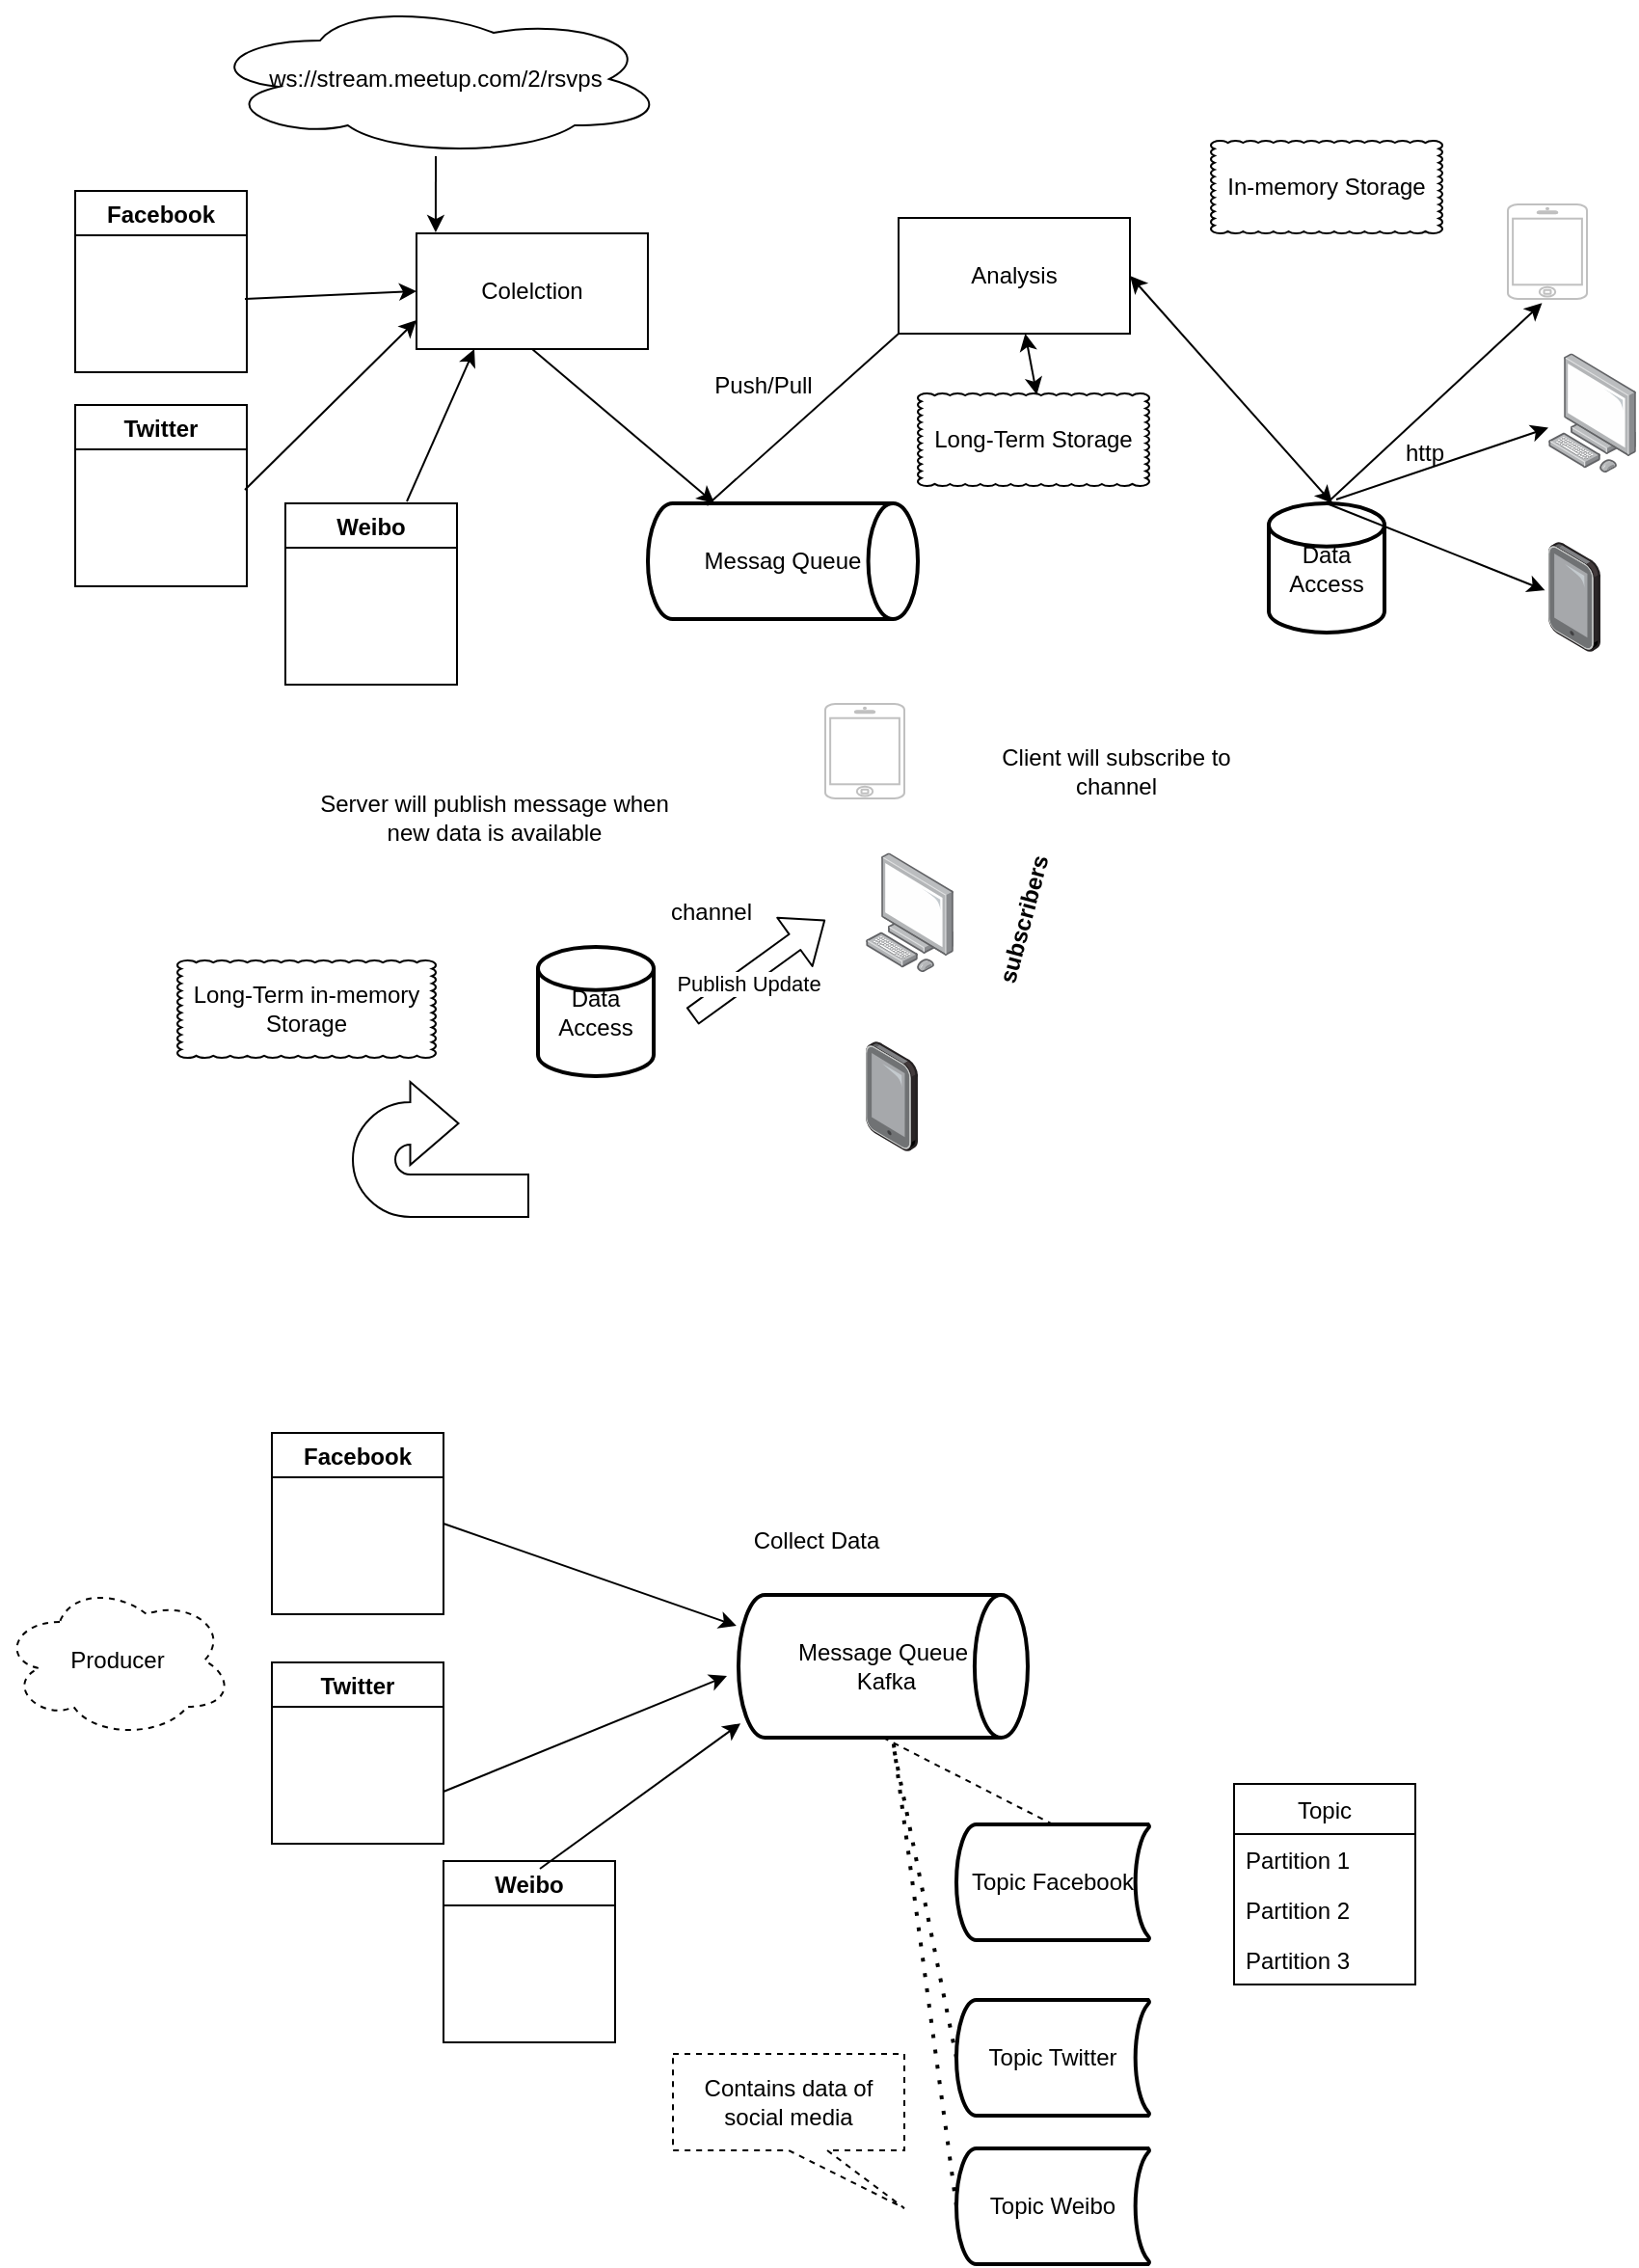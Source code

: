 <mxfile version="13.6.0" type="github">
  <diagram id="zB4D0Zn1a5sWIB_5QHZO" name="Page-1">
    <mxGraphModel dx="2816" dy="450" grid="1" gridSize="7" guides="1" tooltips="1" connect="1" arrows="1" fold="1" page="1" pageScale="1" pageWidth="1920" pageHeight="1200" math="0" shadow="0">
      <root>
        <mxCell id="0" />
        <mxCell id="1" parent="0" />
        <mxCell id="u7dPjCdoEQU-WYultVdr-4" style="edgeStyle=orthogonalEdgeStyle;rounded=0;orthogonalLoop=1;jettySize=auto;html=1;entryX=0.083;entryY=-0.008;entryDx=0;entryDy=0;entryPerimeter=0;" parent="1" source="u7dPjCdoEQU-WYultVdr-1" target="u7dPjCdoEQU-WYultVdr-3" edge="1">
          <mxGeometry relative="1" as="geometry" />
        </mxCell>
        <mxCell id="u7dPjCdoEQU-WYultVdr-1" value="ws://stream.meetup.com/2/rsvps" style="ellipse;shape=cloud;whiteSpace=wrap;html=1;" parent="1" vertex="1">
          <mxGeometry x="77" y="14" width="240" height="80" as="geometry" />
        </mxCell>
        <mxCell id="u7dPjCdoEQU-WYultVdr-2" value="Messag Queue&lt;br&gt;" style="strokeWidth=2;html=1;shape=mxgraph.flowchart.direct_data;whiteSpace=wrap;" parent="1" vertex="1">
          <mxGeometry x="307" y="274" width="140" height="60" as="geometry" />
        </mxCell>
        <mxCell id="u7dPjCdoEQU-WYultVdr-3" value="Colelction" style="rounded=0;whiteSpace=wrap;html=1;" parent="1" vertex="1">
          <mxGeometry x="187" y="134" width="120" height="60" as="geometry" />
        </mxCell>
        <mxCell id="u7dPjCdoEQU-WYultVdr-6" value="" style="endArrow=classic;html=1;exitX=0.5;exitY=1;exitDx=0;exitDy=0;" parent="1" source="u7dPjCdoEQU-WYultVdr-3" target="u7dPjCdoEQU-WYultVdr-2" edge="1">
          <mxGeometry width="50" height="50" relative="1" as="geometry">
            <mxPoint x="207" y="384" as="sourcePoint" />
            <mxPoint x="257" y="334" as="targetPoint" />
          </mxGeometry>
        </mxCell>
        <mxCell id="u7dPjCdoEQU-WYultVdr-7" value="Analysis" style="rounded=0;whiteSpace=wrap;html=1;" parent="1" vertex="1">
          <mxGeometry x="437" y="126" width="120" height="60" as="geometry" />
        </mxCell>
        <mxCell id="u7dPjCdoEQU-WYultVdr-81" value="Data Access" style="strokeWidth=2;html=1;shape=mxgraph.flowchart.database;whiteSpace=wrap;" parent="1" vertex="1">
          <mxGeometry x="629" y="274" width="60" height="67" as="geometry" />
        </mxCell>
        <mxCell id="u7dPjCdoEQU-WYultVdr-82" value="Long-Term Storage" style="whiteSpace=wrap;html=1;shape=mxgraph.basic.cloud_rect" parent="1" vertex="1">
          <mxGeometry x="447" y="217" width="120" height="48" as="geometry" />
        </mxCell>
        <mxCell id="u7dPjCdoEQU-WYultVdr-83" value="" style="endArrow=classic;startArrow=classic;html=1;exitX=0.514;exitY=0.015;exitDx=0;exitDy=0;exitPerimeter=0;" parent="1" source="u7dPjCdoEQU-WYultVdr-82" target="u7dPjCdoEQU-WYultVdr-7" edge="1">
          <mxGeometry width="50" height="50" relative="1" as="geometry">
            <mxPoint x="459" y="244" as="sourcePoint" />
            <mxPoint x="509" y="194" as="targetPoint" />
          </mxGeometry>
        </mxCell>
        <mxCell id="u7dPjCdoEQU-WYultVdr-84" value="In-memory Storage" style="whiteSpace=wrap;html=1;shape=mxgraph.basic.cloud_rect" parent="1" vertex="1">
          <mxGeometry x="599" y="86" width="120" height="48" as="geometry" />
        </mxCell>
        <mxCell id="u7dPjCdoEQU-WYultVdr-86" value="" style="endArrow=classic;startArrow=classic;html=1;entryX=1;entryY=0.5;entryDx=0;entryDy=0;" parent="1" target="u7dPjCdoEQU-WYultVdr-7" edge="1">
          <mxGeometry width="50" height="50" relative="1" as="geometry">
            <mxPoint x="662" y="274" as="sourcePoint" />
            <mxPoint x="712" y="224" as="targetPoint" />
          </mxGeometry>
        </mxCell>
        <mxCell id="u7dPjCdoEQU-WYultVdr-87" value="" style="endArrow=none;html=1;exitX=0.219;exitY=0.016;exitDx=0;exitDy=0;exitPerimeter=0;" parent="1" source="u7dPjCdoEQU-WYultVdr-2" edge="1">
          <mxGeometry width="50" height="50" relative="1" as="geometry">
            <mxPoint x="387" y="236" as="sourcePoint" />
            <mxPoint x="437" y="186" as="targetPoint" />
          </mxGeometry>
        </mxCell>
        <mxCell id="u7dPjCdoEQU-WYultVdr-89" value="Push/Pull" style="text;html=1;strokeColor=none;fillColor=none;align=center;verticalAlign=middle;whiteSpace=wrap;rounded=0;" parent="1" vertex="1">
          <mxGeometry x="347" y="203" width="40" height="20" as="geometry" />
        </mxCell>
        <mxCell id="u7dPjCdoEQU-WYultVdr-90" value="" style="html=1;verticalLabelPosition=bottom;labelBackgroundColor=#ffffff;verticalAlign=top;shadow=0;dashed=0;strokeWidth=1;shape=mxgraph.ios7.misc.iphone;strokeColor=#c0c0c0;" parent="1" vertex="1">
          <mxGeometry x="753" y="119" width="41" height="49" as="geometry" />
        </mxCell>
        <mxCell id="u7dPjCdoEQU-WYultVdr-91" value="" style="endArrow=classic;html=1;entryX=0.432;entryY=1.044;entryDx=0;entryDy=0;entryPerimeter=0;exitX=0.5;exitY=0;exitDx=0;exitDy=0;exitPerimeter=0;" parent="1" source="u7dPjCdoEQU-WYultVdr-81" target="u7dPjCdoEQU-WYultVdr-90" edge="1">
          <mxGeometry width="50" height="50" relative="1" as="geometry">
            <mxPoint x="669" y="266" as="sourcePoint" />
            <mxPoint x="747" y="224" as="targetPoint" />
          </mxGeometry>
        </mxCell>
        <mxCell id="u7dPjCdoEQU-WYultVdr-92" value="http" style="text;html=1;strokeColor=none;fillColor=none;align=center;verticalAlign=middle;whiteSpace=wrap;rounded=0;" parent="1" vertex="1">
          <mxGeometry x="690" y="238" width="40" height="20" as="geometry" />
        </mxCell>
        <mxCell id="u7dPjCdoEQU-WYultVdr-93" value="" style="points=[];aspect=fixed;html=1;align=center;shadow=0;dashed=0;image;image=img/lib/allied_telesis/computer_and_terminals/Personal_Computer.svg;" parent="1" vertex="1">
          <mxGeometry x="774" y="196.2" width="45.6" height="61.8" as="geometry" />
        </mxCell>
        <mxCell id="u7dPjCdoEQU-WYultVdr-98" value="" style="endArrow=classic;html=1;" parent="1" target="u7dPjCdoEQU-WYultVdr-93" edge="1">
          <mxGeometry width="50" height="50" relative="1" as="geometry">
            <mxPoint x="664" y="272" as="sourcePoint" />
            <mxPoint x="730" y="224" as="targetPoint" />
          </mxGeometry>
        </mxCell>
        <mxCell id="u7dPjCdoEQU-WYultVdr-99" value="" style="points=[];aspect=fixed;html=1;align=center;shadow=0;dashed=0;image;image=img/lib/allied_telesis/computer_and_terminals/Tablet.svg;" parent="1" vertex="1">
          <mxGeometry x="774" y="294" width="27" height="57" as="geometry" />
        </mxCell>
        <mxCell id="u7dPjCdoEQU-WYultVdr-100" value="" style="endArrow=classic;html=1;entryX=-0.066;entryY=0.44;entryDx=0;entryDy=0;entryPerimeter=0;exitX=0.5;exitY=0;exitDx=0;exitDy=0;exitPerimeter=0;" parent="1" source="u7dPjCdoEQU-WYultVdr-81" target="u7dPjCdoEQU-WYultVdr-99" edge="1">
          <mxGeometry width="50" height="50" relative="1" as="geometry">
            <mxPoint x="694" y="294" as="sourcePoint" />
            <mxPoint x="744" y="244" as="targetPoint" />
          </mxGeometry>
        </mxCell>
        <mxCell id="u7dPjCdoEQU-WYultVdr-101" value="Data Access" style="strokeWidth=2;html=1;shape=mxgraph.flowchart.database;whiteSpace=wrap;" parent="1" vertex="1">
          <mxGeometry x="250" y="504" width="60" height="67" as="geometry" />
        </mxCell>
        <mxCell id="u7dPjCdoEQU-WYultVdr-102" value="" style="html=1;verticalLabelPosition=bottom;labelBackgroundColor=#ffffff;verticalAlign=top;shadow=0;dashed=0;strokeWidth=1;shape=mxgraph.ios7.misc.iphone;strokeColor=#c0c0c0;" parent="1" vertex="1">
          <mxGeometry x="399" y="378" width="41" height="49" as="geometry" />
        </mxCell>
        <mxCell id="u7dPjCdoEQU-WYultVdr-104" value="channel" style="text;html=1;strokeColor=none;fillColor=none;align=center;verticalAlign=middle;whiteSpace=wrap;rounded=0;" parent="1" vertex="1">
          <mxGeometry x="320" y="476" width="40" height="20" as="geometry" />
        </mxCell>
        <mxCell id="u7dPjCdoEQU-WYultVdr-105" value="" style="points=[];aspect=fixed;html=1;align=center;shadow=0;dashed=0;image;image=img/lib/allied_telesis/computer_and_terminals/Personal_Computer.svg;" parent="1" vertex="1">
          <mxGeometry x="420" y="455.2" width="45.6" height="61.8" as="geometry" />
        </mxCell>
        <mxCell id="u7dPjCdoEQU-WYultVdr-107" value="" style="points=[];aspect=fixed;html=1;align=center;shadow=0;dashed=0;image;image=img/lib/allied_telesis/computer_and_terminals/Tablet.svg;" parent="1" vertex="1">
          <mxGeometry x="420" y="553" width="27" height="57" as="geometry" />
        </mxCell>
        <mxCell id="u7dPjCdoEQU-WYultVdr-109" value="subscribers" style="text;html=1;strokeColor=none;fillColor=none;align=center;verticalAlign=middle;whiteSpace=wrap;rounded=0;rotation=-75;fontStyle=1" parent="1" vertex="1">
          <mxGeometry x="465.6" y="476" width="73" height="28" as="geometry" />
        </mxCell>
        <mxCell id="u7dPjCdoEQU-WYultVdr-112" value="" style="shape=flexArrow;endArrow=classic;html=1;" parent="1" edge="1">
          <mxGeometry width="50" height="50" relative="1" as="geometry">
            <mxPoint x="330" y="540" as="sourcePoint" />
            <mxPoint x="399" y="490" as="targetPoint" />
          </mxGeometry>
        </mxCell>
        <mxCell id="u7dPjCdoEQU-WYultVdr-113" value="Publish Update" style="edgeLabel;html=1;align=center;verticalAlign=middle;resizable=0;points=[];" parent="u7dPjCdoEQU-WYultVdr-112" vertex="1" connectable="0">
          <mxGeometry x="-0.23" y="-3" relative="1" as="geometry">
            <mxPoint as="offset" />
          </mxGeometry>
        </mxCell>
        <mxCell id="u7dPjCdoEQU-WYultVdr-114" value="Long-Term in-memory Storage" style="whiteSpace=wrap;html=1;shape=mxgraph.basic.cloud_rect" parent="1" vertex="1">
          <mxGeometry x="63" y="511" width="134" height="50.5" as="geometry" />
        </mxCell>
        <mxCell id="u7dPjCdoEQU-WYultVdr-115" value="" style="html=1;shadow=0;dashed=0;align=center;verticalAlign=middle;shape=mxgraph.arrows2.uTurnArrow;dy=11;arrowHead=43;dx2=25;" parent="1" vertex="1">
          <mxGeometry x="154" y="574" width="91" height="70" as="geometry" />
        </mxCell>
        <mxCell id="u7dPjCdoEQU-WYultVdr-116" value="Client will subscribe to channel&lt;br&gt;" style="text;html=1;strokeColor=none;fillColor=none;align=center;verticalAlign=middle;whiteSpace=wrap;rounded=0;" parent="1" vertex="1">
          <mxGeometry x="473" y="399" width="154" height="28" as="geometry" />
        </mxCell>
        <mxCell id="u7dPjCdoEQU-WYultVdr-117" value="Server will publish message when new data is available" style="text;html=1;strokeColor=none;fillColor=none;align=center;verticalAlign=middle;whiteSpace=wrap;rounded=0;" parent="1" vertex="1">
          <mxGeometry x="126" y="427" width="203" height="20" as="geometry" />
        </mxCell>
        <mxCell id="24a-mGjXgg-N6J_SjT-v-1" value="Facebook" style="swimlane;" vertex="1" parent="1">
          <mxGeometry x="10" y="112" width="89" height="94" as="geometry" />
        </mxCell>
        <mxCell id="24a-mGjXgg-N6J_SjT-v-2" value="" style="endArrow=classic;html=1;entryX=0;entryY=0.5;entryDx=0;entryDy=0;" edge="1" parent="1" target="u7dPjCdoEQU-WYultVdr-3">
          <mxGeometry width="50" height="50" relative="1" as="geometry">
            <mxPoint x="98" y="168" as="sourcePoint" />
            <mxPoint x="148" y="118" as="targetPoint" />
          </mxGeometry>
        </mxCell>
        <mxCell id="24a-mGjXgg-N6J_SjT-v-3" value="Twitter" style="swimlane;" vertex="1" parent="1">
          <mxGeometry x="10" y="223" width="89" height="94" as="geometry" />
        </mxCell>
        <mxCell id="24a-mGjXgg-N6J_SjT-v-4" value="Weibo" style="swimlane;" vertex="1" parent="1">
          <mxGeometry x="119" y="274" width="89" height="94" as="geometry" />
        </mxCell>
        <mxCell id="24a-mGjXgg-N6J_SjT-v-5" value="" style="endArrow=classic;html=1;entryX=0;entryY=0.75;entryDx=0;entryDy=0;" edge="1" parent="1" target="u7dPjCdoEQU-WYultVdr-3">
          <mxGeometry width="50" height="50" relative="1" as="geometry">
            <mxPoint x="98" y="267" as="sourcePoint" />
            <mxPoint x="155" y="217" as="targetPoint" />
          </mxGeometry>
        </mxCell>
        <mxCell id="24a-mGjXgg-N6J_SjT-v-7" value="" style="endArrow=classic;html=1;entryX=0.25;entryY=1;entryDx=0;entryDy=0;" edge="1" parent="1" target="u7dPjCdoEQU-WYultVdr-3">
          <mxGeometry width="50" height="50" relative="1" as="geometry">
            <mxPoint x="182" y="273" as="sourcePoint" />
            <mxPoint x="232" y="223" as="targetPoint" />
          </mxGeometry>
        </mxCell>
        <mxCell id="24a-mGjXgg-N6J_SjT-v-9" value="Message Queue&lt;br&gt;&amp;nbsp;Kafka" style="strokeWidth=2;html=1;shape=mxgraph.flowchart.direct_data;whiteSpace=wrap;" vertex="1" parent="1">
          <mxGeometry x="354" y="840" width="150" height="74" as="geometry" />
        </mxCell>
        <mxCell id="24a-mGjXgg-N6J_SjT-v-14" value="" style="endArrow=classic;html=1;entryX=-0.007;entryY=0.217;entryDx=0;entryDy=0;exitX=1;exitY=0.5;exitDx=0;exitDy=0;entryPerimeter=0;" edge="1" parent="1" target="24a-mGjXgg-N6J_SjT-v-9" source="24a-mGjXgg-N6J_SjT-v-18">
          <mxGeometry width="50" height="50" relative="1" as="geometry">
            <mxPoint x="180" y="872" as="sourcePoint" />
            <mxPoint x="269" y="868" as="targetPoint" />
          </mxGeometry>
        </mxCell>
        <mxCell id="24a-mGjXgg-N6J_SjT-v-15" value="Weibo" style="swimlane;" vertex="1" parent="1">
          <mxGeometry x="201" y="978" width="89" height="94" as="geometry" />
        </mxCell>
        <mxCell id="24a-mGjXgg-N6J_SjT-v-16" value="" style="endArrow=classic;html=1;" edge="1" parent="1">
          <mxGeometry width="50" height="50" relative="1" as="geometry">
            <mxPoint x="201" y="942" as="sourcePoint" />
            <mxPoint x="348" y="882" as="targetPoint" />
          </mxGeometry>
        </mxCell>
        <mxCell id="24a-mGjXgg-N6J_SjT-v-17" value="" style="endArrow=classic;html=1;entryX=0.007;entryY=0.9;entryDx=0;entryDy=0;entryPerimeter=0;" edge="1" parent="1" target="24a-mGjXgg-N6J_SjT-v-9">
          <mxGeometry width="50" height="50" relative="1" as="geometry">
            <mxPoint x="251" y="982" as="sourcePoint" />
            <mxPoint x="286" y="903" as="targetPoint" />
          </mxGeometry>
        </mxCell>
        <mxCell id="24a-mGjXgg-N6J_SjT-v-18" value="Facebook" style="swimlane;" vertex="1" parent="1">
          <mxGeometry x="112" y="756" width="89" height="94" as="geometry" />
        </mxCell>
        <mxCell id="24a-mGjXgg-N6J_SjT-v-19" value="Twitter" style="swimlane;" vertex="1" parent="1">
          <mxGeometry x="112" y="875" width="89" height="94" as="geometry" />
        </mxCell>
        <mxCell id="24a-mGjXgg-N6J_SjT-v-20" value="Collect Data&lt;br&gt;" style="text;html=1;strokeColor=none;fillColor=none;align=center;verticalAlign=middle;whiteSpace=wrap;rounded=0;" vertex="1" parent="1">
          <mxGeometry x="355.5" y="798" width="77" height="27" as="geometry" />
        </mxCell>
        <mxCell id="24a-mGjXgg-N6J_SjT-v-22" value="Topic Facebook" style="strokeWidth=2;html=1;shape=mxgraph.flowchart.stored_data;whiteSpace=wrap;" vertex="1" parent="1">
          <mxGeometry x="467" y="959" width="100" height="60" as="geometry" />
        </mxCell>
        <mxCell id="24a-mGjXgg-N6J_SjT-v-23" value="" style="endArrow=none;dashed=1;html=1;exitX=0.5;exitY=1;exitDx=0;exitDy=0;exitPerimeter=0;entryX=0.5;entryY=0;entryDx=0;entryDy=0;entryPerimeter=0;" edge="1" parent="1" source="24a-mGjXgg-N6J_SjT-v-9" target="24a-mGjXgg-N6J_SjT-v-22">
          <mxGeometry width="50" height="50" relative="1" as="geometry">
            <mxPoint x="397" y="1072" as="sourcePoint" />
            <mxPoint x="447" y="1022" as="targetPoint" />
          </mxGeometry>
        </mxCell>
        <mxCell id="24a-mGjXgg-N6J_SjT-v-24" value="Topic Twitter" style="strokeWidth=2;html=1;shape=mxgraph.flowchart.stored_data;whiteSpace=wrap;" vertex="1" parent="1">
          <mxGeometry x="467" y="1050" width="100" height="60" as="geometry" />
        </mxCell>
        <mxCell id="24a-mGjXgg-N6J_SjT-v-25" value="" style="endArrow=none;dashed=1;html=1;dashPattern=1 3;strokeWidth=2;exitX=0;exitY=0.5;exitDx=0;exitDy=0;exitPerimeter=0;" edge="1" parent="1" source="24a-mGjXgg-N6J_SjT-v-24">
          <mxGeometry width="50" height="50" relative="1" as="geometry">
            <mxPoint x="383" y="988" as="sourcePoint" />
            <mxPoint x="434" y="917" as="targetPoint" />
          </mxGeometry>
        </mxCell>
        <mxCell id="24a-mGjXgg-N6J_SjT-v-26" value="Topic Weibo&lt;br&gt;" style="strokeWidth=2;html=1;shape=mxgraph.flowchart.stored_data;whiteSpace=wrap;" vertex="1" parent="1">
          <mxGeometry x="467" y="1127" width="100" height="60" as="geometry" />
        </mxCell>
        <mxCell id="24a-mGjXgg-N6J_SjT-v-27" value="" style="endArrow=none;dashed=1;html=1;dashPattern=1 3;strokeWidth=2;exitX=0;exitY=0.5;exitDx=0;exitDy=0;exitPerimeter=0;" edge="1" parent="1" source="24a-mGjXgg-N6J_SjT-v-26">
          <mxGeometry width="50" height="50" relative="1" as="geometry">
            <mxPoint x="397" y="1065" as="sourcePoint" />
            <mxPoint x="434" y="914" as="targetPoint" />
          </mxGeometry>
        </mxCell>
        <mxCell id="24a-mGjXgg-N6J_SjT-v-40" value="Producer" style="ellipse;shape=cloud;whiteSpace=wrap;html=1;dashed=1;" vertex="1" parent="1">
          <mxGeometry x="-28" y="834" width="120" height="80" as="geometry" />
        </mxCell>
        <mxCell id="24a-mGjXgg-N6J_SjT-v-36" value="Topic" style="swimlane;fontStyle=0;childLayout=stackLayout;horizontal=1;startSize=26;fillColor=none;horizontalStack=0;resizeParent=1;resizeParentMax=0;resizeLast=0;collapsible=1;marginBottom=0;" vertex="1" parent="1">
          <mxGeometry x="611" y="938" width="94" height="104" as="geometry" />
        </mxCell>
        <mxCell id="24a-mGjXgg-N6J_SjT-v-37" value="Partition 1" style="text;strokeColor=none;fillColor=none;align=left;verticalAlign=top;spacingLeft=4;spacingRight=4;overflow=hidden;rotatable=0;points=[[0,0.5],[1,0.5]];portConstraint=eastwest;" vertex="1" parent="24a-mGjXgg-N6J_SjT-v-36">
          <mxGeometry y="26" width="94" height="26" as="geometry" />
        </mxCell>
        <mxCell id="24a-mGjXgg-N6J_SjT-v-38" value="Partition 2" style="text;strokeColor=none;fillColor=none;align=left;verticalAlign=top;spacingLeft=4;spacingRight=4;overflow=hidden;rotatable=0;points=[[0,0.5],[1,0.5]];portConstraint=eastwest;" vertex="1" parent="24a-mGjXgg-N6J_SjT-v-36">
          <mxGeometry y="52" width="94" height="26" as="geometry" />
        </mxCell>
        <mxCell id="24a-mGjXgg-N6J_SjT-v-39" value="Partition 3" style="text;strokeColor=none;fillColor=none;align=left;verticalAlign=top;spacingLeft=4;spacingRight=4;overflow=hidden;rotatable=0;points=[[0,0.5],[1,0.5]];portConstraint=eastwest;" vertex="1" parent="24a-mGjXgg-N6J_SjT-v-36">
          <mxGeometry y="78" width="94" height="26" as="geometry" />
        </mxCell>
        <mxCell id="24a-mGjXgg-N6J_SjT-v-41" value="Contains data of social media" style="shape=callout;whiteSpace=wrap;html=1;perimeter=calloutPerimeter;dashed=1;position2=1;" vertex="1" parent="1">
          <mxGeometry x="320" y="1078" width="120" height="80" as="geometry" />
        </mxCell>
      </root>
    </mxGraphModel>
  </diagram>
</mxfile>
